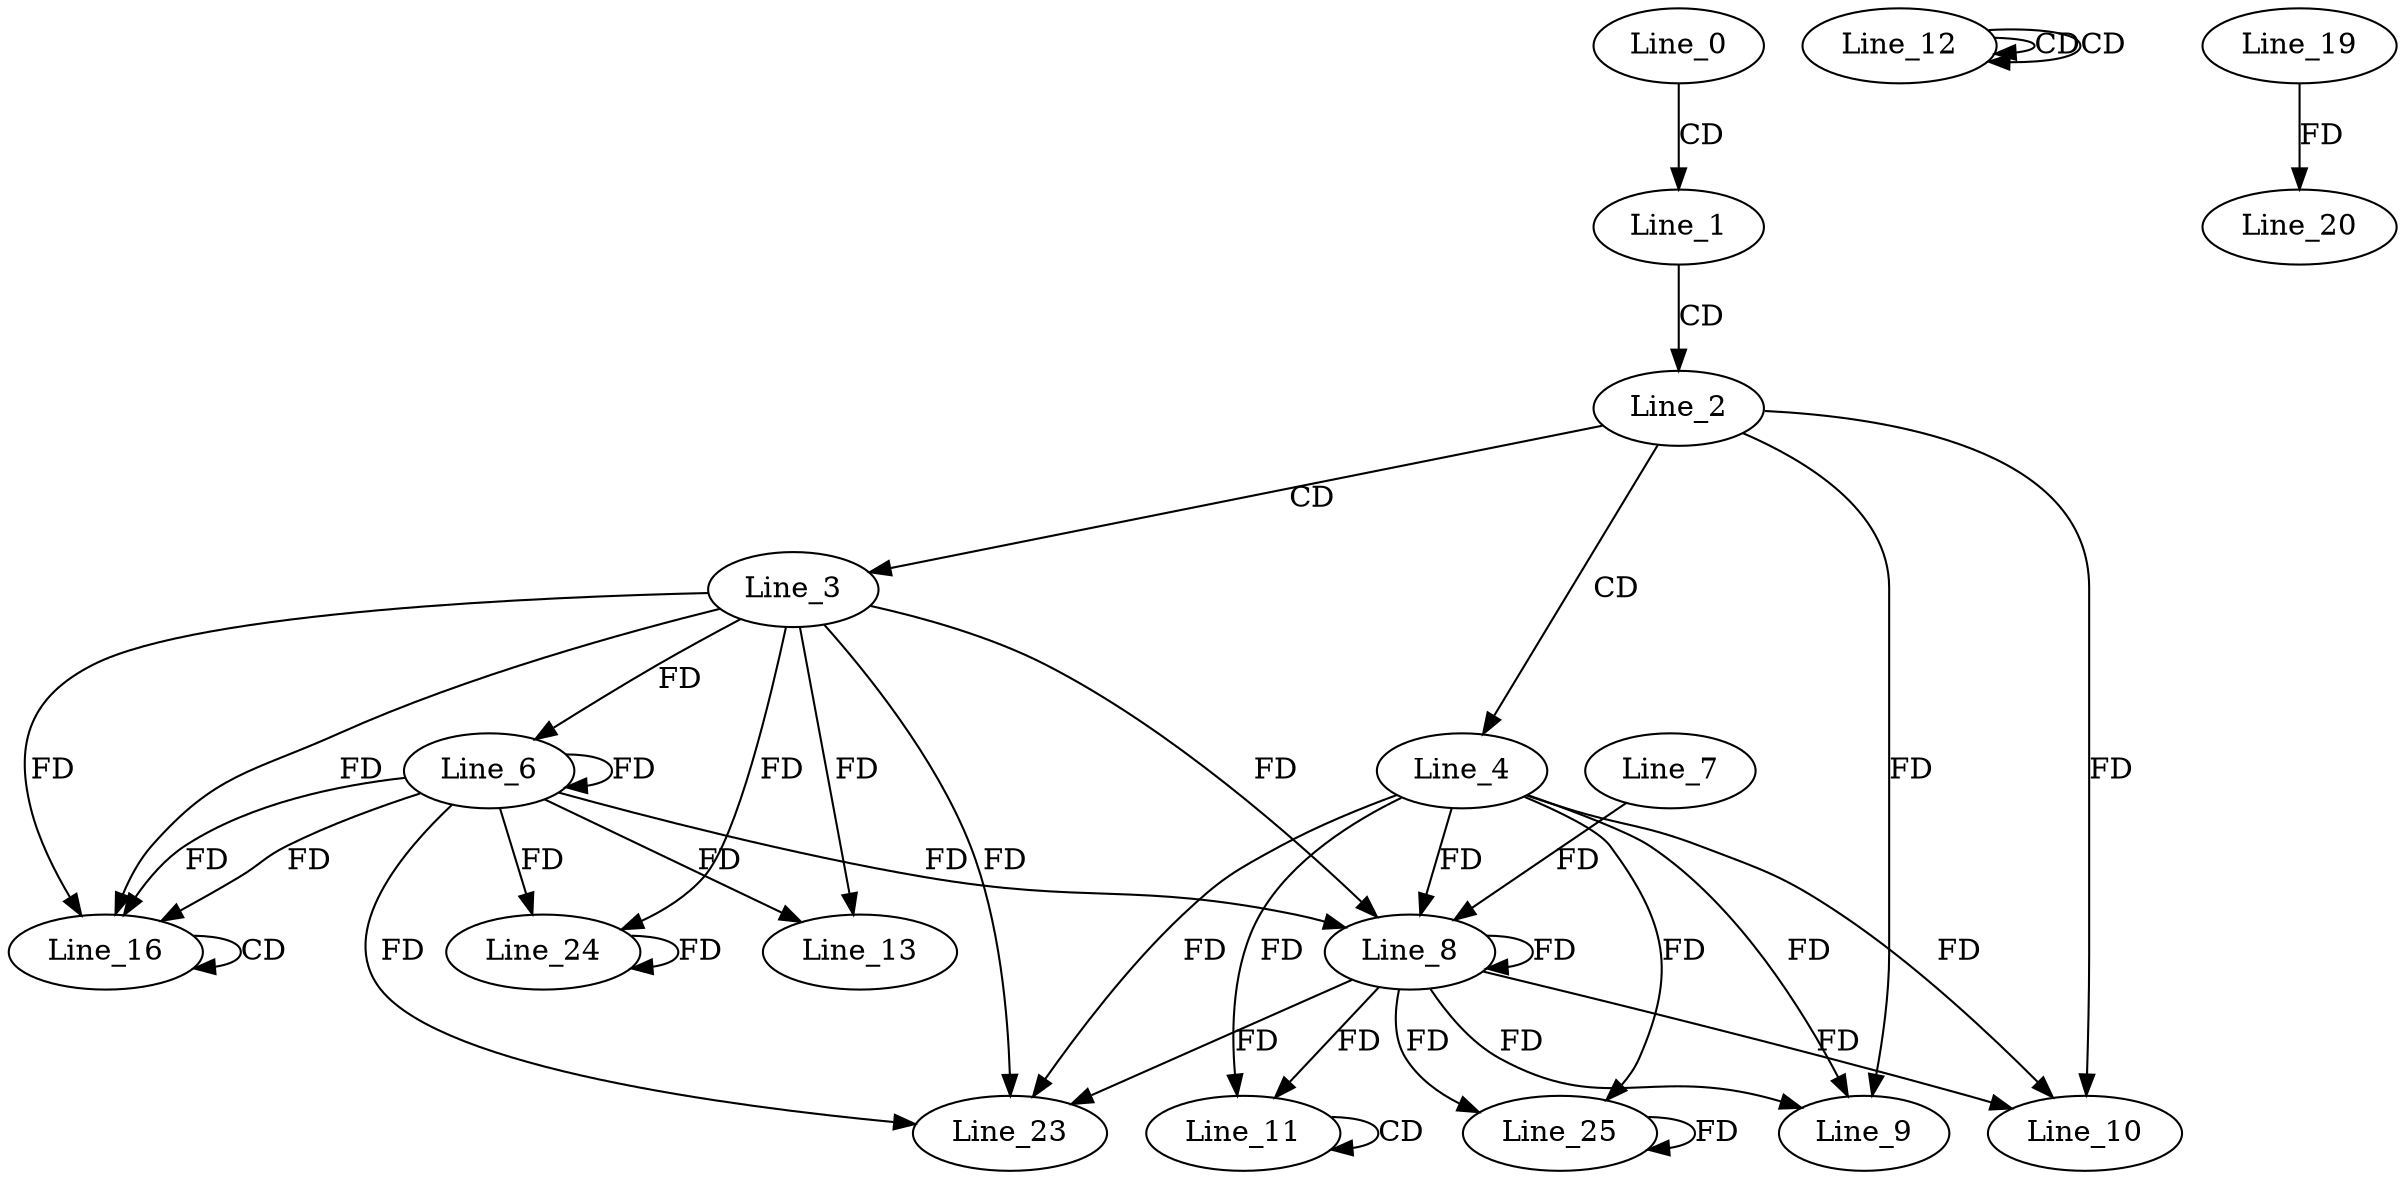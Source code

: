 digraph G {
  Line_0;
  Line_1;
  Line_2;
  Line_3;
  Line_4;
  Line_6;
  Line_6;
  Line_8;
  Line_8;
  Line_7;
  Line_9;
  Line_9;
  Line_10;
  Line_10;
  Line_11;
  Line_11;
  Line_12;
  Line_12;
  Line_12;
  Line_13;
  Line_16;
  Line_16;
  Line_19;
  Line_20;
  Line_23;
  Line_24;
  Line_25;
  Line_0 -> Line_1 [ label="CD" ];
  Line_1 -> Line_2 [ label="CD" ];
  Line_2 -> Line_3 [ label="CD" ];
  Line_2 -> Line_4 [ label="CD" ];
  Line_3 -> Line_6 [ label="FD" ];
  Line_6 -> Line_6 [ label="FD" ];
  Line_4 -> Line_8 [ label="FD" ];
  Line_8 -> Line_8 [ label="FD" ];
  Line_3 -> Line_8 [ label="FD" ];
  Line_6 -> Line_8 [ label="FD" ];
  Line_7 -> Line_8 [ label="FD" ];
  Line_4 -> Line_9 [ label="FD" ];
  Line_8 -> Line_9 [ label="FD" ];
  Line_2 -> Line_9 [ label="FD" ];
  Line_4 -> Line_10 [ label="FD" ];
  Line_8 -> Line_10 [ label="FD" ];
  Line_2 -> Line_10 [ label="FD" ];
  Line_11 -> Line_11 [ label="CD" ];
  Line_4 -> Line_11 [ label="FD" ];
  Line_8 -> Line_11 [ label="FD" ];
  Line_12 -> Line_12 [ label="CD" ];
  Line_12 -> Line_12 [ label="CD" ];
  Line_3 -> Line_13 [ label="FD" ];
  Line_6 -> Line_13 [ label="FD" ];
  Line_3 -> Line_16 [ label="FD" ];
  Line_6 -> Line_16 [ label="FD" ];
  Line_16 -> Line_16 [ label="CD" ];
  Line_3 -> Line_16 [ label="FD" ];
  Line_6 -> Line_16 [ label="FD" ];
  Line_19 -> Line_20 [ label="FD" ];
  Line_3 -> Line_23 [ label="FD" ];
  Line_6 -> Line_23 [ label="FD" ];
  Line_4 -> Line_23 [ label="FD" ];
  Line_8 -> Line_23 [ label="FD" ];
  Line_3 -> Line_24 [ label="FD" ];
  Line_6 -> Line_24 [ label="FD" ];
  Line_24 -> Line_24 [ label="FD" ];
  Line_4 -> Line_25 [ label="FD" ];
  Line_8 -> Line_25 [ label="FD" ];
  Line_25 -> Line_25 [ label="FD" ];
}
